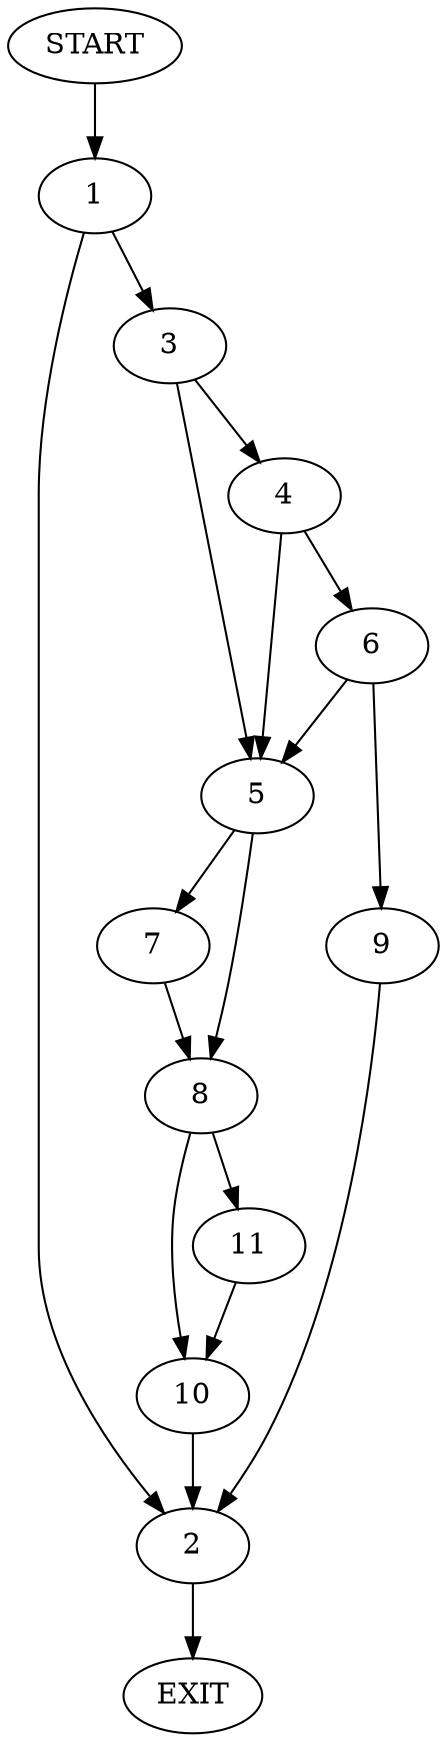 digraph {
0 [label="START"]
12 [label="EXIT"]
0 -> 1
1 -> 2
1 -> 3
3 -> 4
3 -> 5
2 -> 12
4 -> 6
4 -> 5
5 -> 7
5 -> 8
6 -> 9
6 -> 5
9 -> 2
8 -> 10
8 -> 11
7 -> 8
11 -> 10
10 -> 2
}
